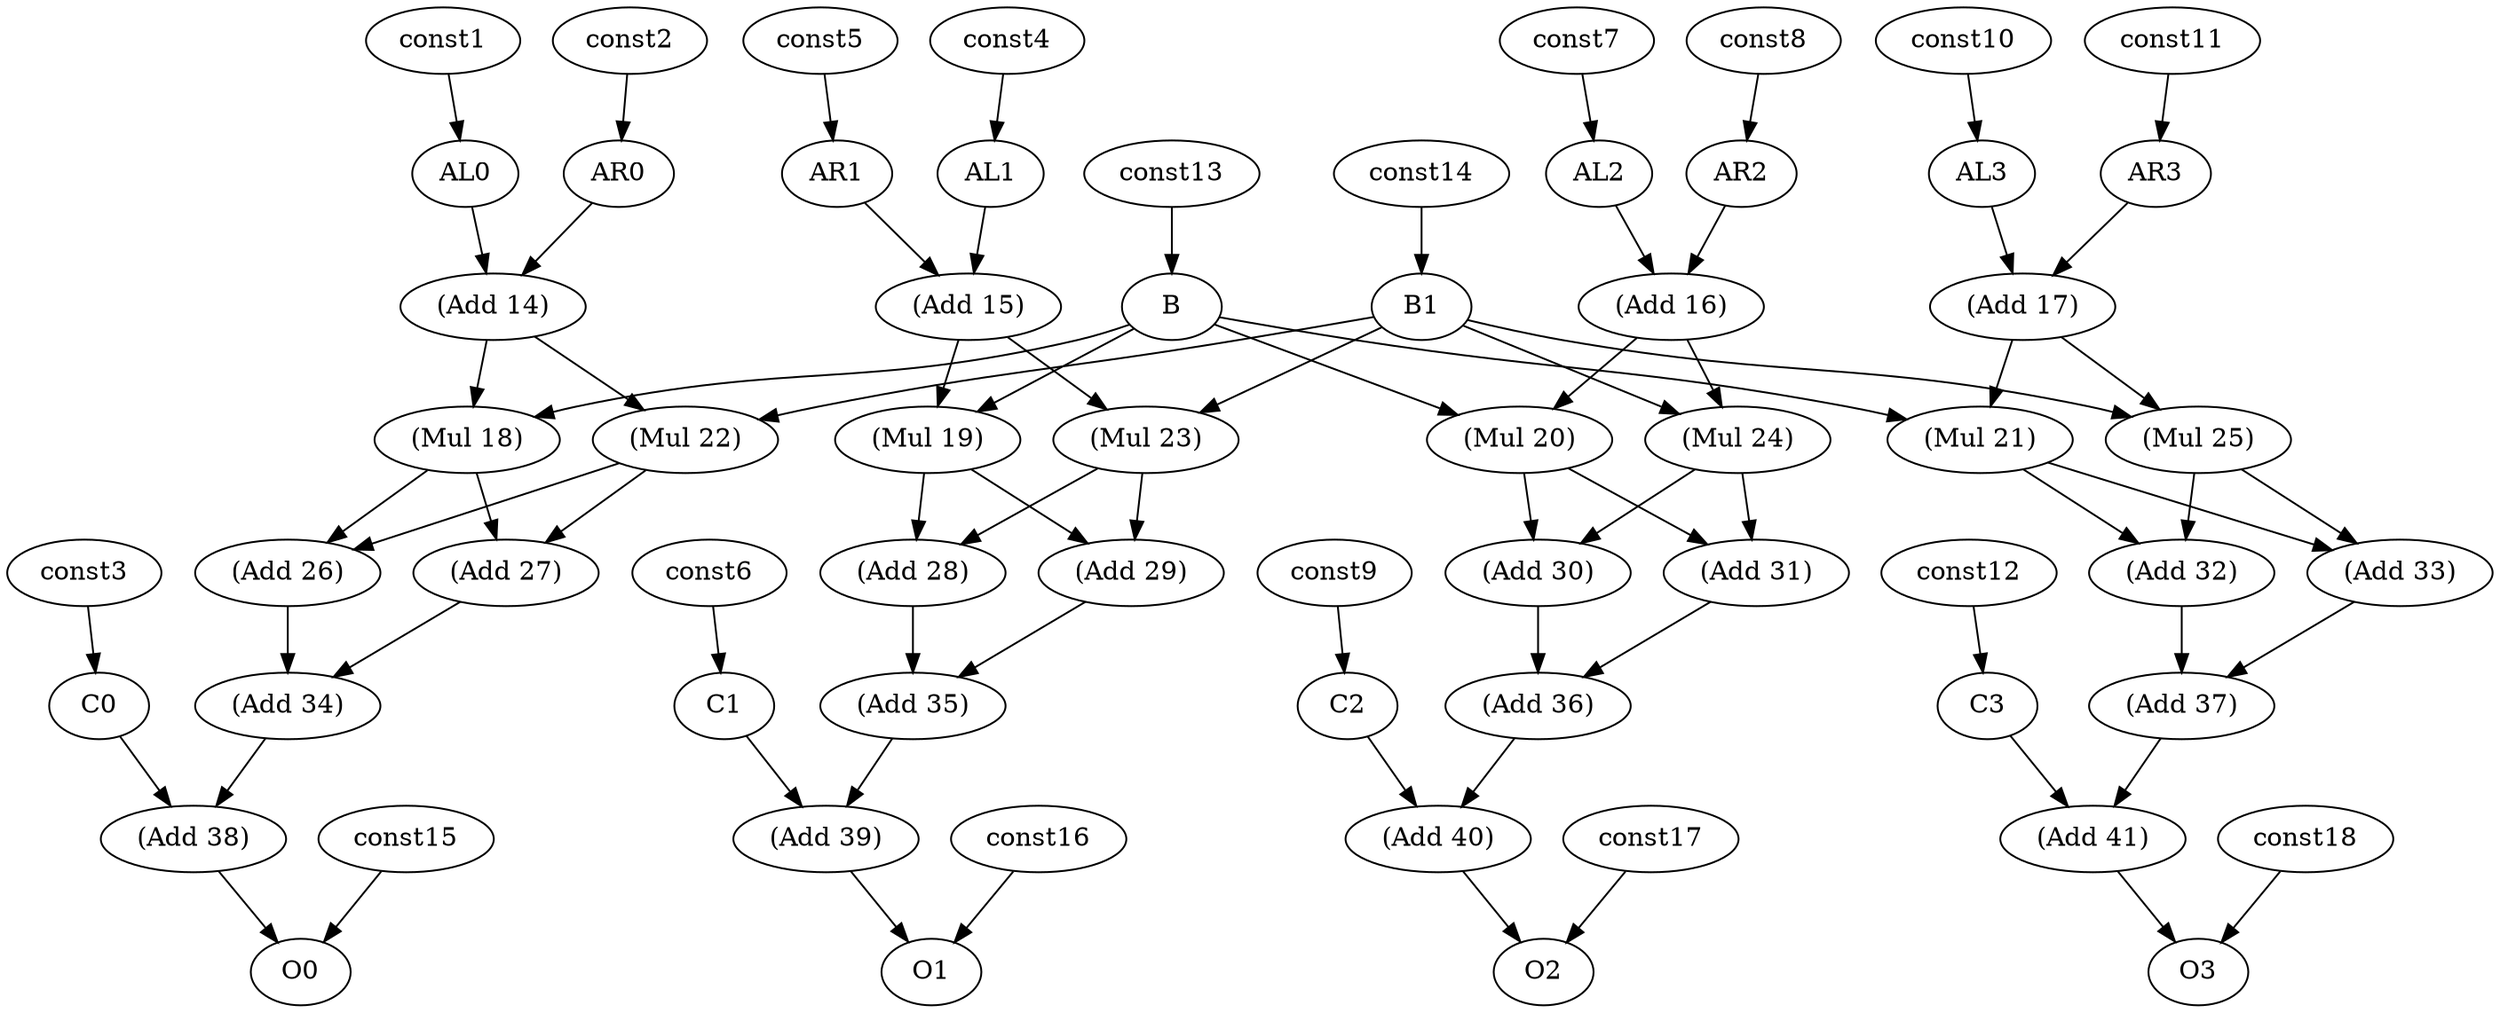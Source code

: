 Digraph centrofir { 
N0 [ label = "AL0", opcode=load]; 
N1 [ label = "AR0", opcode=load]; 
N2 [ label = "C0", opcode=load];
N3 [ label = "AL1", opcode=load]; 
N4 [ label = "AR1", opcode=load]; 
N5 [ label = "C1", opcode=load];
N6 [ label = "AL2", opcode=load];
N7 [ label = "AR2", opcode=load]; 
N8 [ label = "C2", opcode=load];
N9 [ label = "AL3", opcode=load];
N10 [ label = "AR3", opcode=load]; 
N11 [ label = "C3", opcode=load]; 
N12 [ label = "B", opcode=load]; 
N13 [ label = "B1", opcode=load];
N14 [ label = "(Add 14)", opcode=ADD];
N15 [ label = "(Add 15)", opcode=ADD]; 
N16 [ label = "(Add 16)", opcode=ADD]; 
N17 [ label = "(Add 17)", opcode=ADD]; 
N18 [ label = "(Mul 18)", opcode=MUL]; 
N19 [ label = "(Mul 19)", opcode=MUL];
N20 [ label = "(Mul 20)", opcode=MUL]; 
N21 [ label = "(Mul 21)", opcode=MUL]; 
N22 [ label = "(Mul 22)", opcode=MUL];
N23 [ label = "(Mul 23)", opcode=MUL]; 
N24 [ label = "(Mul 24)", opcode=MUL]; 
N25 [ label = "(Mul 25)", opcode=MUL];
N26 [ label = "(Add 26)", opcode=ADD]; 
N27 [ label = "(Add 27)", opcode=ADD]; 
N28 [ label = "(Add 28)", opcode=ADD]; 
N29 [ label = "(Add 29)", opcode=ADD]; 
N30 [ label = "(Add 30)", opcode=ADD]; 
N31 [ label = "(Add 31)", opcode=ADD]; 
N32 [ label = "(Add 32)", opcode=ADD];
N33 [ label = "(Add 33)", opcode=ADD]; 
N34 [ label = "(Add 34)", opcode=ADD]; 
N35 [ label = "(Add 35)", opcode=ADD]; 
N36 [ label = "(Add 36)", opcode=ADD]; 
N37 [ label = "(Add 37)", opcode=ADD]; 
N38 [ label = "(Add 38)", opcode=ADD]; 
N39 [ label = "(Add 39)", opcode=ADD]; 
N40 [ label = "(Add 40)", opcode=ADD]; 
N41 [ label = "(Add 41)", opcode=ADD]; 
N42 [ label = "O0", opcode=store]; 
N43 [ label = "O1", opcode=store]; 
N44 [ label = "O2", opcode=store]; 
N45 [ label = "O3", opcode=store]; 
const1[opcode=const, value=1];
const2[opcode=const, value=1];
const3[opcode=const, value=1];
const4[opcode=const, value=1];
const5[opcode=const, value=1];
const6[opcode=const, value=1];
const7[opcode=const, value=1];
const8[opcode=const, value=1];
const9[opcode=const, value=1];
const10[opcode=const, value=1];
const11[opcode=const, value=1];
const12[opcode=const, value=1];
const13[opcode=const, value=1];
const14[opcode=const, value=1];
const15[opcode=const, value=6];
const16[opcode=const, value=7];
const17[opcode=const, value=6];
const18[opcode=const, value=7];
const1 -> N0[operand = 0]
const2 -> N1[operand = 0]
const3 -> N2[operand = 0]
const4 -> N3[operand = 0]
const5 -> N4[operand = 0]
const6 -> N5[operand = 0]
const7 -> N6[operand = 0]
const8 -> N7[operand = 0]
const9 -> N8[operand = 0]
const10 -> N9[operand = 0]
const11 -> N10[operand = 0]
const12 -> N11[operand = 0]
const13 -> N12[operand = 0]
const14 -> N13[operand = 0]
const15 -> N42[operand = 1]
const16 -> N43[operand = 1]
const17 -> N44[operand = 1]
const18 -> N45[operand = 1]
N0 -> N14[ color=black,operand = 0 ];
N1 -> N14[ color=black,operand = 1 ];
N2 -> N38[ color=black,operand = 0 ];
N3 -> N15[ color=black,operand = 0 ];
N4 -> N15[ color=black,operand = 1 ]; 
N5 -> N39[ color=black,operand = 0 ]; 
N6 -> N16[ color=black,operand = 0 ];
N7 -> N16[ color=black,operand = 1 ]; 
N8 -> N40[ color=black,operand = 0 ]; 
N9 -> N17[ color=black,operand = 0 ];
N10 -> N17[ color=black,operand = 1 ];
N11 -> N41[ color=black,operand = 0 ];
N12 -> N18[ color=black,operand = 0 ];
N12 -> N19[ color=black,operand = 0 ];
N12 -> N20[ color=black,operand = 0 ];
N12 -> N21[ color=black,operand = 0 ]; 
N13 -> N22[ color=black,operand = 0 ];
N13 -> N23[ color=black,operand = 0 ];
N13 -> N24[ color=black,operand = 0 ];
N13 -> N25[ color=black,operand = 0 ]; 
N14 -> N18[ color=black,operand = 1 ];
N14 -> N22[ color=black,operand = 1 ];
N15 -> N19[ color=black,operand = 1 ];
N15 -> N23[ color=black,operand = 1 ];
N16 -> N20[ color=black,operand = 1 ];
N16 -> N24[ color=black,operand = 1 ];
N17 -> N21[ color=black,operand = 1 ];
N17 -> N25[ color=black,operand = 1 ];
N18 -> N26[ color=black,operand = 0 ];
N18 -> N27[ color=black,operand = 0 ]; 
N19 -> N28[ color=black,operand = 0 ];
N19 -> N29[ color=black,operand = 0 ];
N20 -> N30[ color=black,operand = 0 ];
N20 -> N31[ color=black,operand = 0 ];
N21 -> N32[ color=black,operand = 0 ];
N21 -> N33[ color=black,operand = 0 ]; 
N22 -> N26[ color=black,operand = 1 ];
N22 -> N27[ color=black,operand = 1 ];
N23 -> N28[ color=black,operand = 1 ];
N23 -> N29[ color=black,operand = 1 ];
N24 -> N30[ color=black,operand = 1 ];
N24 -> N31[ color=black,operand = 1 ]; 
N25 -> N32[ color=black,operand = 1 ];
N25 -> N33[ color=black,operand = 1 ];
N26 -> N34[ color=black,operand = 0 ];
N27 -> N34[ color=black,operand = 1 ];
N28 -> N35[ color=black,operand = 0 ];
N29 -> N35[ color=black,operand = 1 ];
N30 -> N36[ color=black,operand = 0 ];
N31 -> N36[ color=black,operand = 1 ]; 
N32 -> N37[ color=black,operand = 0 ];
N33 -> N37[ color=black,operand = 1 ];
N34 -> N38[ color=black,operand = 1 ];
N35 -> N39[ color=black,operand = 1 ];
N36 -> N40[ color=black,operand = 1 ];
N37 -> N41[ color=black,operand = 1 ];
N38 -> N42[ color=black, operand = 0  ];
N39 -> N43[ color=black, operand = 0  ];
N40 -> N44[ color=black, operand = 0  ];
N41 -> N45[ color=black, operand = 0  ];

}
